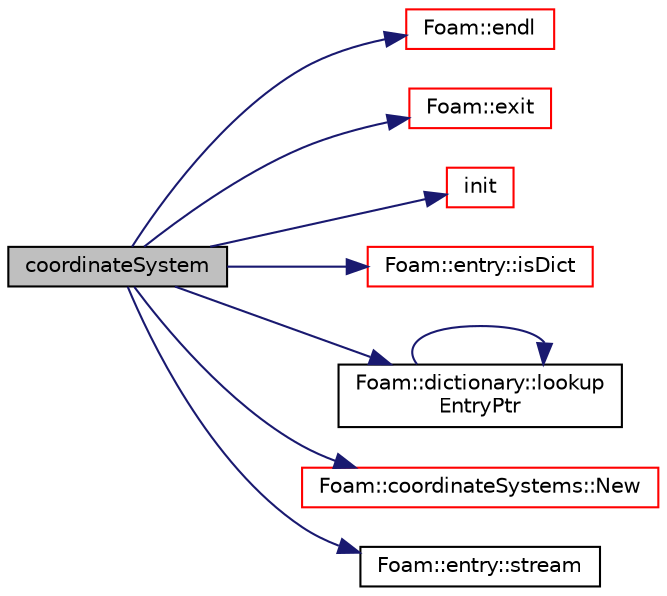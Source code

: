 digraph "coordinateSystem"
{
  bgcolor="transparent";
  edge [fontname="Helvetica",fontsize="10",labelfontname="Helvetica",labelfontsize="10"];
  node [fontname="Helvetica",fontsize="10",shape=record];
  rankdir="LR";
  Node616 [label="coordinateSystem",height=0.2,width=0.4,color="black", fillcolor="grey75", style="filled", fontcolor="black"];
  Node616 -> Node617 [color="midnightblue",fontsize="10",style="solid",fontname="Helvetica"];
  Node617 [label="Foam::endl",height=0.2,width=0.4,color="red",URL="$a21851.html#a2db8fe02a0d3909e9351bb4275b23ce4",tooltip="Add newline and flush stream. "];
  Node616 -> Node619 [color="midnightblue",fontsize="10",style="solid",fontname="Helvetica"];
  Node619 [label="Foam::exit",height=0.2,width=0.4,color="red",URL="$a21851.html#a06ca7250d8e89caf05243ec094843642"];
  Node616 -> Node666 [color="midnightblue",fontsize="10",style="solid",fontname="Helvetica"];
  Node666 [label="init",height=0.2,width=0.4,color="red",URL="$a26141.html#a995277f8136ac3b16f04b2e9d446ec3d",tooltip="Init from dict and obr. "];
  Node616 -> Node623 [color="midnightblue",fontsize="10",style="solid",fontname="Helvetica"];
  Node623 [label="Foam::entry::isDict",height=0.2,width=0.4,color="red",URL="$a27137.html#a33b200039e283c4ad4ad9a4756ffafd1",tooltip="Return true if this entry is a dictionary. "];
  Node616 -> Node669 [color="midnightblue",fontsize="10",style="solid",fontname="Helvetica"];
  Node669 [label="Foam::dictionary::lookup\lEntryPtr",height=0.2,width=0.4,color="black",URL="$a27129.html#a63ca8c5575e79a6e04b8a1e1c4c1d958",tooltip="Find and return an entry data stream pointer if present. "];
  Node669 -> Node669 [color="midnightblue",fontsize="10",style="solid",fontname="Helvetica"];
  Node616 -> Node916 [color="midnightblue",fontsize="10",style="solid",fontname="Helvetica"];
  Node916 [label="Foam::coordinateSystems::New",height=0.2,width=0.4,color="red",URL="$a26145.html#ad15330a0c324ff335e8fd9692a1cd44a",tooltip="Return previously registered or read construct from \"constant\". "];
  Node616 -> Node670 [color="midnightblue",fontsize="10",style="solid",fontname="Helvetica"];
  Node670 [label="Foam::entry::stream",height=0.2,width=0.4,color="black",URL="$a27137.html#a3af18be98df6d673e0a40a4e38c350d1",tooltip="Return token stream if this entry is a primitive entry. "];
}
